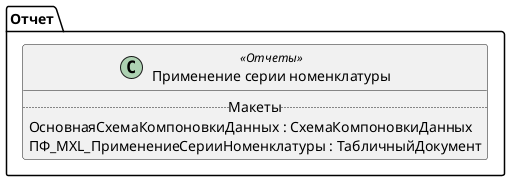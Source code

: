 ﻿@startuml ПрименениеСерииНоменклатуры
'!include templates.wsd
'..\include templates.wsd
class Отчет.ПрименениеСерииНоменклатуры as "Применение серии номенклатуры" <<Отчеты>>
{
..Макеты..
ОсновнаяСхемаКомпоновкиДанных : СхемаКомпоновкиДанных
ПФ_MXL_ПрименениеСерииНоменклатуры : ТабличныйДокумент
}
@enduml

